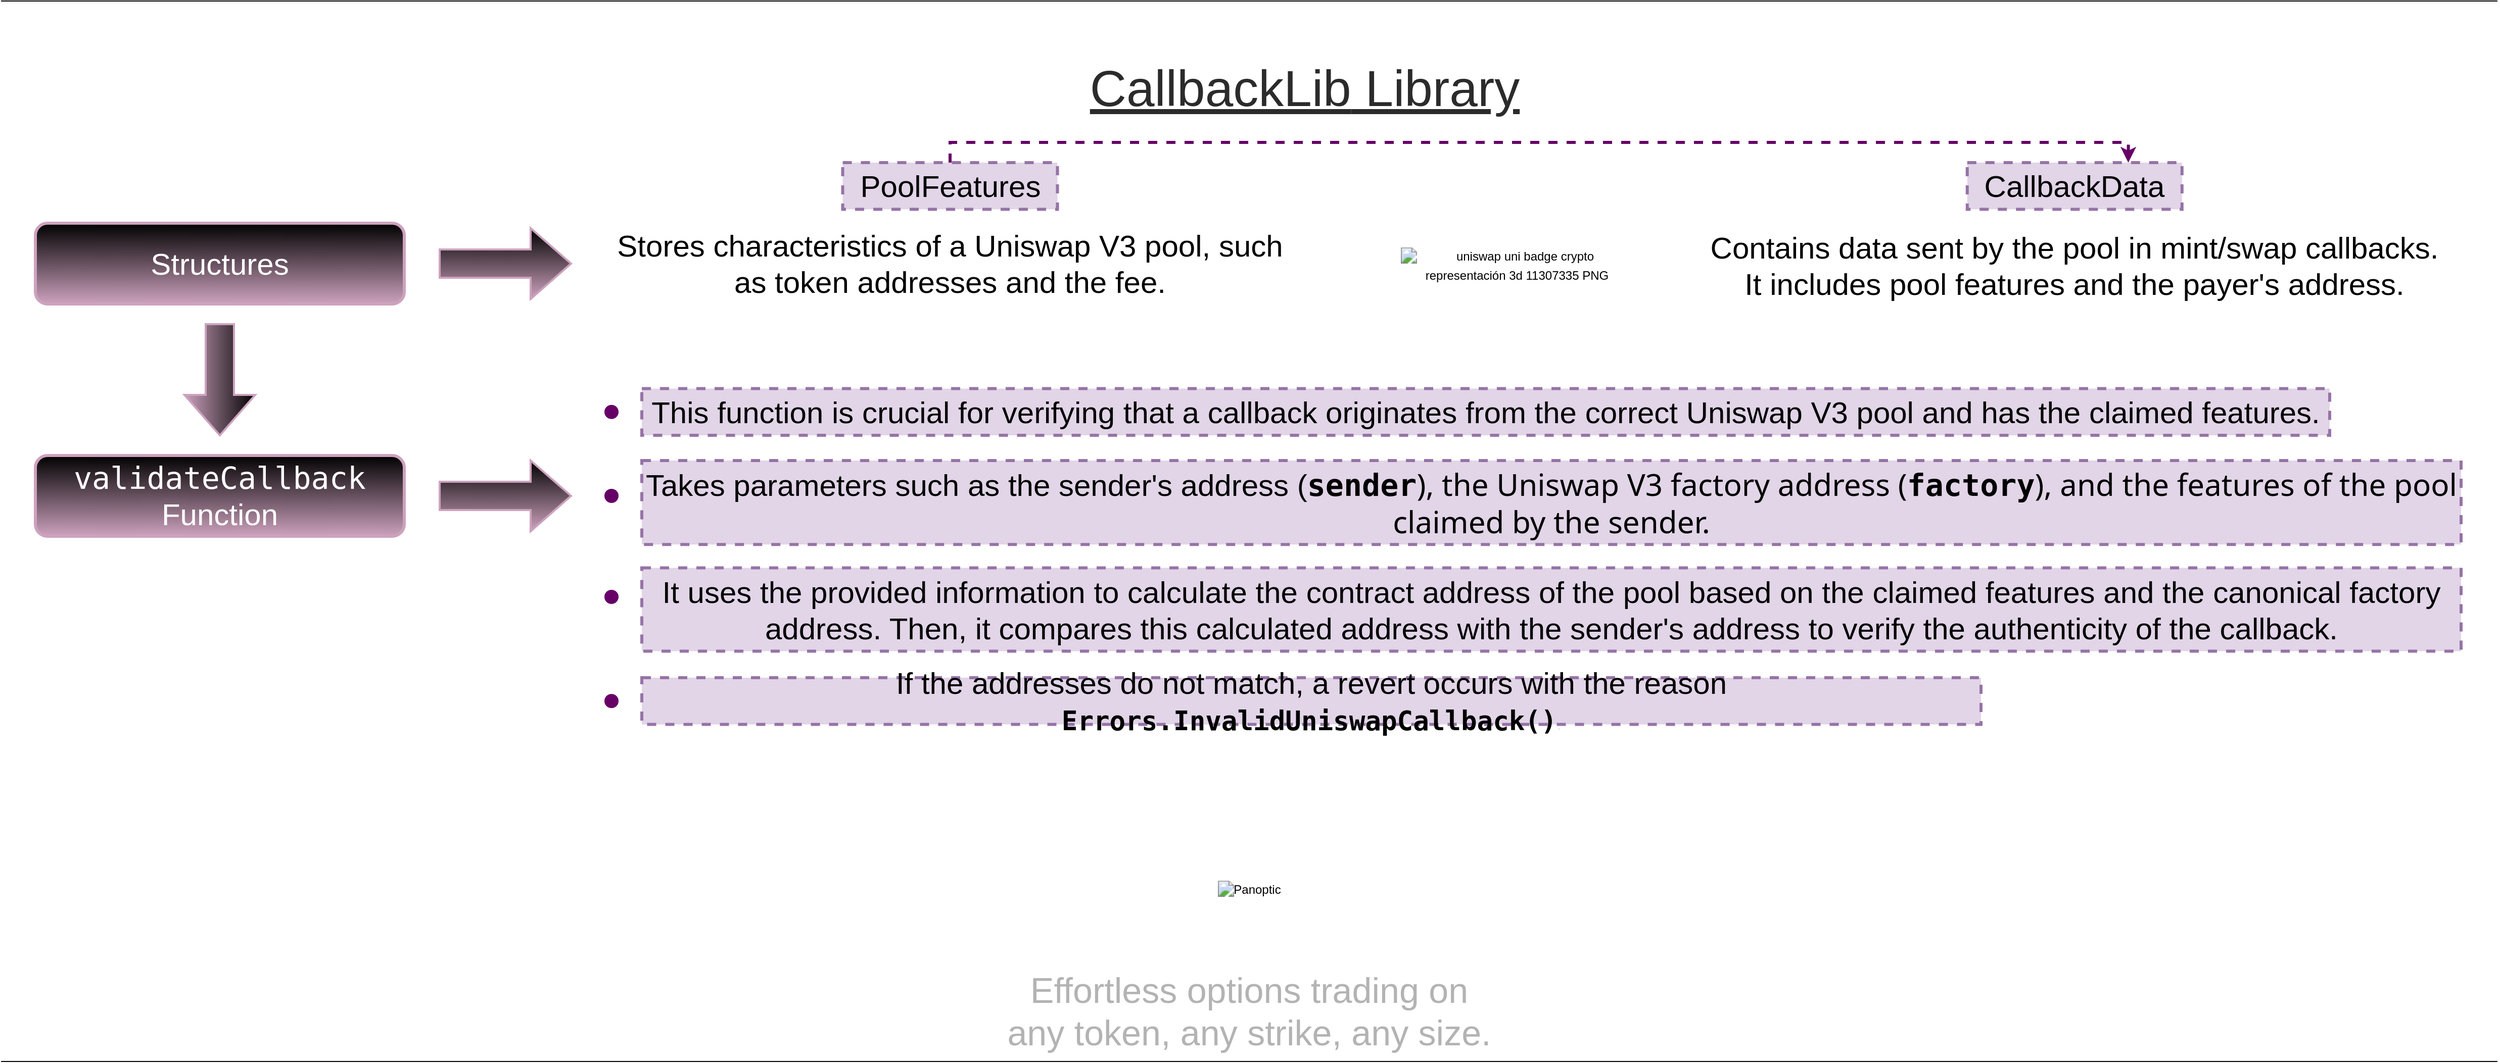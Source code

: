 <mxfile version="22.1.4" type="github">
  <diagram name="Página-1" id="RUMpiztHQp5-wmgeoceu">
    <mxGraphModel dx="3353" dy="1447" grid="1" gridSize="10" guides="1" tooltips="1" connect="1" arrows="1" fold="1" page="1" pageScale="1" pageWidth="827" pageHeight="1169" math="0" shadow="0">
      <root>
        <mxCell id="0" />
        <mxCell id="1" parent="0" />
        <mxCell id="-5qn54PH58xvQLjcYl3t-2" value="&lt;div style=&quot;&quot;&gt;&lt;div style=&quot;line-height: 19px;&quot;&gt;&lt;img alt=&quot;Panoptic&quot; src=&quot;https://code4rena.com/_next/image?url=https%3A%2F%2Fstorage.googleapis.com%2Fcdn-c4-uploads-v0%2Fuploads%2Fve7mSg8Pcp2.0&amp;amp;w=256&amp;amp;q=75&quot;&gt;&lt;br&gt;&lt;/div&gt;&lt;/div&gt;" style="text;html=1;strokeColor=none;fillColor=none;align=center;verticalAlign=middle;whiteSpace=wrap;rounded=0;" vertex="1" parent="1">
          <mxGeometry x="1111" y="790.0" width="260" height="260" as="geometry" />
        </mxCell>
        <mxCell id="-5qn54PH58xvQLjcYl3t-3" value="&lt;font color=&quot;#b3b3b3&quot; style=&quot;font-size: 35px;&quot;&gt;Effortless options trading on any token, any strike, any size.&lt;/font&gt;" style="text;html=1;strokeColor=none;fillColor=none;align=center;verticalAlign=middle;whiteSpace=wrap;rounded=0;fontSize=11;fontFamily=Helvetica;fontColor=default;" vertex="1" parent="1">
          <mxGeometry x="999" y="1000" width="484" height="80" as="geometry" />
        </mxCell>
        <mxCell id="-5qn54PH58xvQLjcYl3t-4" value="&lt;font style=&quot;font-size: 30px;&quot;&gt;Structures&lt;/font&gt;" style="text;html=1;strokeColor=#CDA2BE;fillColor=#000000;align=center;verticalAlign=middle;whiteSpace=wrap;rounded=1;gradientColor=#CDA2BE;strokeWidth=3;perimeterSpacing=2;shadow=0;dashed=0;fontColor=#FFFFFF;" vertex="1" parent="1">
          <mxGeometry x="40" y="260" width="365" height="80" as="geometry" />
        </mxCell>
        <mxCell id="-5qn54PH58xvQLjcYl3t-5" value="" style="html=1;shadow=0;dashed=0;align=center;verticalAlign=middle;shape=mxgraph.arrows2.arrow;dy=0.6;dx=40;direction=east;notch=0;rounded=1;fontFamily=Helvetica;fontSize=12;fontColor=#FFFFFF;fillColor=#000000;gradientColor=#CDA2BE;strokeColor=#CDA2BE;strokeWidth=2;" vertex="1" parent="1">
          <mxGeometry x="440" y="265" width="130" height="70" as="geometry" />
        </mxCell>
        <mxCell id="-5qn54PH58xvQLjcYl3t-11" value="&lt;font style=&quot;&quot;&gt;&lt;font style=&quot;font-size: 50px;&quot;&gt;&lt;u&gt;CallbackLib&lt;/u&gt;&lt;/font&gt;&lt;font size=&quot;1&quot; style=&quot;&quot;&gt;&lt;u style=&quot;font-size: 50px;&quot;&gt;&amp;nbsp;Library&lt;/u&gt;&lt;/font&gt;&lt;br&gt;&lt;/font&gt;" style="text;html=1;strokeColor=none;fillColor=none;align=center;verticalAlign=middle;whiteSpace=wrap;rounded=0;fontColor=#2B2B2B;" vertex="1" parent="1">
          <mxGeometry x="1102.75" y="91.25" width="385.5" height="70" as="geometry" />
        </mxCell>
        <mxCell id="-5qn54PH58xvQLjcYl3t-22" value="" style="html=1;shadow=0;dashed=0;align=center;verticalAlign=middle;shape=mxgraph.arrows2.arrow;dy=0.6;dx=40;direction=south;notch=0;rounded=1;fontFamily=Helvetica;fontSize=12;fontColor=#FFFFFF;fillColor=#000000;gradientColor=#CDA2BE;strokeColor=#CDA2BE;strokeWidth=2;" vertex="1" parent="1">
          <mxGeometry x="187.5" y="360" width="70" height="110" as="geometry" />
        </mxCell>
        <mxCell id="-5qn54PH58xvQLjcYl3t-23" value="&lt;font style=&quot;font-size: 30px;&quot;&gt;&lt;code style=&quot;border: 0px solid rgb(217, 217, 227); box-sizing: border-box; --tw-border-spacing-x: 0; --tw-border-spacing-y: 0; --tw-translate-x: 0; --tw-translate-y: 0; --tw-rotate: 0; --tw-skew-x: 0; --tw-skew-y: 0; --tw-scale-x: 1; --tw-scale-y: 1; --tw-pan-x: ; --tw-pan-y: ; --tw-pinch-zoom: ; --tw-scroll-snap-strictness: proximity; --tw-gradient-from-position: ; --tw-gradient-via-position: ; --tw-gradient-to-position: ; --tw-ordinal: ; --tw-slashed-zero: ; --tw-numeric-figure: ; --tw-numeric-spacing: ; --tw-numeric-fraction: ; --tw-ring-inset: ; --tw-ring-offset-width: 0px; --tw-ring-offset-color: #fff; --tw-ring-color: rgba(69,89,164,.5); --tw-ring-offset-shadow: 0 0 transparent; --tw-ring-shadow: 0 0 transparent; --tw-shadow: 0 0 transparent; --tw-shadow-colored: 0 0 transparent; --tw-blur: ; --tw-brightness: ; --tw-contrast: ; --tw-grayscale: ; --tw-hue-rotate: ; --tw-invert: ; --tw-saturate: ; --tw-sepia: ; --tw-drop-shadow: ; --tw-backdrop-blur: ; --tw-backdrop-brightness: ; --tw-backdrop-contrast: ; --tw-backdrop-grayscale: ; --tw-backdrop-hue-rotate: ; --tw-backdrop-invert: ; --tw-backdrop-opacity: ; --tw-backdrop-saturate: ; --tw-backdrop-sepia: ; color: var(--tw-prose-code); font-family: &amp;quot;Söhne Mono&amp;quot;, Monaco, &amp;quot;Andale Mono&amp;quot;, &amp;quot;Ubuntu Mono&amp;quot;, monospace !important;&quot;&gt;validateCallback&lt;/code&gt; Function&lt;/font&gt;" style="text;html=1;strokeColor=#CDA2BE;fillColor=#000000;align=center;verticalAlign=middle;whiteSpace=wrap;rounded=1;gradientColor=#CDA2BE;strokeWidth=3;perimeterSpacing=2;shadow=0;dashed=0;fontColor=#FFFFFF;" vertex="1" parent="1">
          <mxGeometry x="40" y="490" width="365" height="80" as="geometry" />
        </mxCell>
        <mxCell id="-5qn54PH58xvQLjcYl3t-107" value="" style="endArrow=none;html=1;rounded=0;" edge="1" parent="1">
          <mxGeometry relative="1" as="geometry">
            <mxPoint x="6" y="1090" as="sourcePoint" />
            <mxPoint x="2476" y="1090" as="targetPoint" />
          </mxGeometry>
        </mxCell>
        <mxCell id="-5qn54PH58xvQLjcYl3t-108" value="" style="resizable=0;html=1;whiteSpace=wrap;align=right;verticalAlign=bottom;" connectable="0" vertex="1" parent="-5qn54PH58xvQLjcYl3t-107">
          <mxGeometry x="1" relative="1" as="geometry" />
        </mxCell>
        <mxCell id="-5qn54PH58xvQLjcYl3t-109" value="" style="endArrow=none;html=1;rounded=0;" edge="1" parent="1">
          <mxGeometry relative="1" as="geometry">
            <mxPoint x="6" y="40" as="sourcePoint" />
            <mxPoint x="2476" y="40" as="targetPoint" />
          </mxGeometry>
        </mxCell>
        <mxCell id="-5qn54PH58xvQLjcYl3t-110" value="" style="resizable=0;html=1;whiteSpace=wrap;align=right;verticalAlign=bottom;" connectable="0" vertex="1" parent="-5qn54PH58xvQLjcYl3t-109">
          <mxGeometry x="1" relative="1" as="geometry" />
        </mxCell>
        <mxCell id="-5qn54PH58xvQLjcYl3t-184" value="" style="html=1;shadow=0;dashed=0;align=center;verticalAlign=middle;shape=mxgraph.arrows2.arrow;dy=0.6;dx=40;direction=east;notch=0;rounded=1;fontFamily=Helvetica;fontSize=12;fontColor=#FFFFFF;fillColor=#000000;gradientColor=#CDA2BE;strokeColor=#CDA2BE;strokeWidth=2;" vertex="1" parent="1">
          <mxGeometry x="440" y="495" width="130" height="70" as="geometry" />
        </mxCell>
        <mxCell id="-5qn54PH58xvQLjcYl3t-335" style="edgeStyle=orthogonalEdgeStyle;shape=connector;rounded=0;orthogonalLoop=1;jettySize=auto;html=1;exitX=0.5;exitY=0;exitDx=0;exitDy=0;entryX=0.75;entryY=0;entryDx=0;entryDy=0;dashed=1;labelBackgroundColor=default;strokeColor=#660066;strokeWidth=3;align=center;verticalAlign=middle;fontFamily=Helvetica;fontSize=11;fontColor=default;endArrow=classic;" edge="1" parent="1" source="-5qn54PH58xvQLjcYl3t-327" target="-5qn54PH58xvQLjcYl3t-334">
          <mxGeometry relative="1" as="geometry" />
        </mxCell>
        <mxCell id="-5qn54PH58xvQLjcYl3t-327" value="&lt;div style=&quot;&quot;&gt;&lt;font style=&quot;font-size: 30px;&quot;&gt;PoolFeatures&lt;/font&gt;&lt;br&gt;&lt;/div&gt;" style="rounded=0;whiteSpace=wrap;html=1;fontFamily=Helvetica;fontSize=11;fontColor=default;gradientColor=none;fillColor=#e1d5e7;align=center;dashed=1;strokeWidth=3;strokeColor=#9673a6;" vertex="1" parent="1">
          <mxGeometry x="838.75" y="200" width="212.5" height="46.25" as="geometry" />
        </mxCell>
        <mxCell id="-5qn54PH58xvQLjcYl3t-328" value="&lt;font style=&quot;font-size: 30px;&quot;&gt; Stores characteristics of a Uniswap V3 pool, such as token addresses and the fee.&lt;/font&gt;" style="text;html=1;strokeColor=none;fillColor=none;align=center;verticalAlign=middle;whiteSpace=wrap;rounded=0;fontSize=11;fontFamily=Helvetica;fontColor=default;" vertex="1" parent="1">
          <mxGeometry x="600" y="263.13" width="690" height="73.75" as="geometry" />
        </mxCell>
        <mxCell id="-5qn54PH58xvQLjcYl3t-331" value="&lt;div style=&quot;&quot;&gt;&lt;div style=&quot;line-height: 19px;&quot;&gt;&lt;img alt=&quot;uniswap uni badge crypto representación 3d 11307335 PNG&quot; src=&quot;https://encrypted-tbn0.gstatic.com/images?q=tbn:ANd9GcQ77WE0rpAjfZCjhLa6TuU0qRQ0nA-MUutSQA&amp;amp;usqp=CAU&quot;&gt;&lt;br&gt;&lt;/div&gt;&lt;/div&gt;" style="text;html=1;strokeColor=none;fillColor=none;align=center;verticalAlign=middle;whiteSpace=wrap;rounded=0;" vertex="1" parent="1">
          <mxGeometry x="1390" y="191.88" width="231.5" height="220" as="geometry" />
        </mxCell>
        <mxCell id="-5qn54PH58xvQLjcYl3t-333" value="&lt;font style=&quot;font-size: 30px;&quot;&gt;Contains data sent by the pool in mint/swap callbacks. It includes pool features and the payer&#39;s address.&lt;/font&gt;" style="text;html=1;strokeColor=none;fillColor=none;align=center;verticalAlign=middle;whiteSpace=wrap;rounded=0;fontSize=11;fontFamily=Helvetica;fontColor=default;" vertex="1" parent="1">
          <mxGeometry x="1690" y="265" width="735.25" height="73.75" as="geometry" />
        </mxCell>
        <mxCell id="-5qn54PH58xvQLjcYl3t-334" value="&lt;div style=&quot;&quot;&gt;&lt;font style=&quot;font-size: 30px;&quot;&gt;CallbackData&lt;/font&gt;&lt;br&gt;&lt;/div&gt;" style="rounded=0;whiteSpace=wrap;html=1;fontFamily=Helvetica;fontSize=11;fontColor=default;gradientColor=none;fillColor=#e1d5e7;align=center;dashed=1;strokeWidth=3;strokeColor=#9673a6;" vertex="1" parent="1">
          <mxGeometry x="1951.38" y="200" width="212.5" height="46.25" as="geometry" />
        </mxCell>
        <mxCell id="-5qn54PH58xvQLjcYl3t-337" value="&lt;div style=&quot;&quot;&gt;&lt;font style=&quot;font-size: 30px;&quot;&gt;This function is crucial for verifying that a callback originates from the correct Uniswap V3 pool and has the claimed features.&lt;/font&gt;&lt;br&gt;&lt;/div&gt;" style="rounded=0;whiteSpace=wrap;html=1;fontFamily=Helvetica;fontSize=11;fontColor=default;gradientColor=none;fillColor=#e1d5e7;align=center;dashed=1;strokeWidth=3;strokeColor=#9673a6;" vertex="1" parent="1">
          <mxGeometry x="640" y="423.76" width="1670" height="46.25" as="geometry" />
        </mxCell>
        <mxCell id="-5qn54PH58xvQLjcYl3t-338" value="" style="shape=waypoint;sketch=0;fillStyle=solid;size=6;pointerEvents=1;points=[];fillColor=none;resizable=0;rotatable=0;perimeter=centerPerimeter;snapToPoint=1;rounded=0;dashed=1;strokeColor=#660066;strokeWidth=5;align=center;verticalAlign=middle;fontFamily=Helvetica;fontSize=11;fontColor=default;html=1;" vertex="1" parent="1">
          <mxGeometry x="600" y="436.88" width="20" height="20" as="geometry" />
        </mxCell>
        <mxCell id="-5qn54PH58xvQLjcYl3t-339" value="" style="shape=waypoint;sketch=0;fillStyle=solid;size=6;pointerEvents=1;points=[];fillColor=none;resizable=0;rotatable=0;perimeter=centerPerimeter;snapToPoint=1;rounded=0;dashed=1;strokeColor=#660066;strokeWidth=5;align=center;verticalAlign=middle;fontFamily=Helvetica;fontSize=11;fontColor=default;html=1;" vertex="1" parent="1">
          <mxGeometry x="600" y="520" width="20" height="20" as="geometry" />
        </mxCell>
        <mxCell id="-5qn54PH58xvQLjcYl3t-340" value="&lt;div style=&quot;font-size: 30px;&quot;&gt;Takes parameters such as the sender&#39;s address (&lt;code style=&quot;border: 0px solid rgb(217, 217, 227); box-sizing: border-box; --tw-border-spacing-x: 0; --tw-border-spacing-y: 0; --tw-translate-x: 0; --tw-translate-y: 0; --tw-rotate: 0; --tw-skew-x: 0; --tw-skew-y: 0; --tw-scale-x: 1; --tw-scale-y: 1; --tw-pan-x: ; --tw-pan-y: ; --tw-pinch-zoom: ; --tw-scroll-snap-strictness: proximity; --tw-gradient-from-position: ; --tw-gradient-via-position: ; --tw-gradient-to-position: ; --tw-ordinal: ; --tw-slashed-zero: ; --tw-numeric-figure: ; --tw-numeric-spacing: ; --tw-numeric-fraction: ; --tw-ring-inset: ; --tw-ring-offset-width: 0px; --tw-ring-offset-color: #fff; --tw-ring-color: rgba(69,89,164,.5); --tw-ring-offset-shadow: 0 0 transparent; --tw-ring-shadow: 0 0 transparent; --tw-shadow: 0 0 transparent; --tw-shadow-colored: 0 0 transparent; --tw-blur: ; --tw-brightness: ; --tw-contrast: ; --tw-grayscale: ; --tw-hue-rotate: ; --tw-invert: ; --tw-saturate: ; --tw-sepia: ; --tw-drop-shadow: ; --tw-backdrop-blur: ; --tw-backdrop-brightness: ; --tw-backdrop-contrast: ; --tw-backdrop-grayscale: ; --tw-backdrop-hue-rotate: ; --tw-backdrop-invert: ; --tw-backdrop-opacity: ; --tw-backdrop-saturate: ; --tw-backdrop-sepia: ; font-weight: 600; text-align: left; font-family: &amp;quot;Söhne Mono&amp;quot;, Monaco, &amp;quot;Andale Mono&amp;quot;, &amp;quot;Ubuntu Mono&amp;quot;, monospace !important;&quot;&gt;sender&lt;/code&gt;&lt;span style=&quot;font-family: Söhne, ui-sans-serif, system-ui, -apple-system, &amp;quot;Segoe UI&amp;quot;, Roboto, Ubuntu, Cantarell, &amp;quot;Noto Sans&amp;quot;, sans-serif, &amp;quot;Helvetica Neue&amp;quot;, Arial, &amp;quot;Apple Color Emoji&amp;quot;, &amp;quot;Segoe UI Emoji&amp;quot;, &amp;quot;Segoe UI Symbol&amp;quot;, &amp;quot;Noto Color Emoji&amp;quot;; text-align: left;&quot;&gt;), the Uniswap V3 factory address (&lt;/span&gt;&lt;code style=&quot;border: 0px solid rgb(217, 217, 227); box-sizing: border-box; --tw-border-spacing-x: 0; --tw-border-spacing-y: 0; --tw-translate-x: 0; --tw-translate-y: 0; --tw-rotate: 0; --tw-skew-x: 0; --tw-skew-y: 0; --tw-scale-x: 1; --tw-scale-y: 1; --tw-pan-x: ; --tw-pan-y: ; --tw-pinch-zoom: ; --tw-scroll-snap-strictness: proximity; --tw-gradient-from-position: ; --tw-gradient-via-position: ; --tw-gradient-to-position: ; --tw-ordinal: ; --tw-slashed-zero: ; --tw-numeric-figure: ; --tw-numeric-spacing: ; --tw-numeric-fraction: ; --tw-ring-inset: ; --tw-ring-offset-width: 0px; --tw-ring-offset-color: #fff; --tw-ring-color: rgba(69,89,164,.5); --tw-ring-offset-shadow: 0 0 transparent; --tw-ring-shadow: 0 0 transparent; --tw-shadow: 0 0 transparent; --tw-shadow-colored: 0 0 transparent; --tw-blur: ; --tw-brightness: ; --tw-contrast: ; --tw-grayscale: ; --tw-hue-rotate: ; --tw-invert: ; --tw-saturate: ; --tw-sepia: ; --tw-drop-shadow: ; --tw-backdrop-blur: ; --tw-backdrop-brightness: ; --tw-backdrop-contrast: ; --tw-backdrop-grayscale: ; --tw-backdrop-hue-rotate: ; --tw-backdrop-invert: ; --tw-backdrop-opacity: ; --tw-backdrop-saturate: ; --tw-backdrop-sepia: ; font-weight: 600; text-align: left; font-family: &amp;quot;Söhne Mono&amp;quot;, Monaco, &amp;quot;Andale Mono&amp;quot;, &amp;quot;Ubuntu Mono&amp;quot;, monospace !important;&quot;&gt;factory&lt;/code&gt;&lt;span style=&quot;font-family: Söhne, ui-sans-serif, system-ui, -apple-system, &amp;quot;Segoe UI&amp;quot;, Roboto, Ubuntu, Cantarell, &amp;quot;Noto Sans&amp;quot;, sans-serif, &amp;quot;Helvetica Neue&amp;quot;, Arial, &amp;quot;Apple Color Emoji&amp;quot;, &amp;quot;Segoe UI Emoji&amp;quot;, &amp;quot;Segoe UI Symbol&amp;quot;, &amp;quot;Noto Color Emoji&amp;quot;; text-align: left;&quot;&gt;), and the features of the pool claimed by the sender.&lt;/span&gt;&lt;br&gt;&lt;/div&gt;" style="rounded=0;whiteSpace=wrap;html=1;fontFamily=Helvetica;fontSize=11;fontColor=default;gradientColor=none;fillColor=#e1d5e7;align=center;dashed=1;strokeWidth=3;strokeColor=#9673a6;" vertex="1" parent="1">
          <mxGeometry x="640" y="495" width="1800" height="83.12" as="geometry" />
        </mxCell>
        <mxCell id="-5qn54PH58xvQLjcYl3t-341" value="" style="shape=waypoint;sketch=0;fillStyle=solid;size=6;pointerEvents=1;points=[];fillColor=none;resizable=0;rotatable=0;perimeter=centerPerimeter;snapToPoint=1;rounded=0;dashed=1;strokeColor=#660066;strokeWidth=5;align=center;verticalAlign=middle;fontFamily=Helvetica;fontSize=11;fontColor=default;html=1;" vertex="1" parent="1">
          <mxGeometry x="600" y="620" width="20" height="20" as="geometry" />
        </mxCell>
        <mxCell id="-5qn54PH58xvQLjcYl3t-342" value="&lt;div style=&quot;&quot;&gt;&lt;font style=&quot;font-size: 30px;&quot;&gt;It uses the provided information to calculate the contract address of the pool based on the claimed features and the canonical factory address. Then, it compares this calculated address with the sender&#39;s address to verify the authenticity of the callback.&lt;/font&gt;&lt;br&gt;&lt;/div&gt;" style="rounded=0;whiteSpace=wrap;html=1;fontFamily=Helvetica;fontSize=11;fontColor=default;gradientColor=none;fillColor=#e1d5e7;align=center;dashed=1;strokeWidth=3;strokeColor=#9673a6;" vertex="1" parent="1">
          <mxGeometry x="640" y="601.25" width="1800" height="82.5" as="geometry" />
        </mxCell>
        <mxCell id="-5qn54PH58xvQLjcYl3t-344" value="" style="shape=waypoint;sketch=0;fillStyle=solid;size=6;pointerEvents=1;points=[];fillColor=none;resizable=0;rotatable=0;perimeter=centerPerimeter;snapToPoint=1;rounded=0;dashed=1;strokeColor=#660066;strokeWidth=5;align=center;verticalAlign=middle;fontFamily=Helvetica;fontSize=11;fontColor=default;html=1;" vertex="1" parent="1">
          <mxGeometry x="600" y="723.13" width="20" height="20" as="geometry" />
        </mxCell>
        <mxCell id="-5qn54PH58xvQLjcYl3t-345" value="&lt;div style=&quot;font-size: 30px;&quot;&gt;If the addresses do not match, a revert occurs with the reason &lt;code style=&quot;border: 0px solid rgb(217, 217, 227); box-sizing: border-box; --tw-border-spacing-x: 0; --tw-border-spacing-y: 0; --tw-translate-x: 0; --tw-translate-y: 0; --tw-rotate: 0; --tw-skew-x: 0; --tw-skew-y: 0; --tw-scale-x: 1; --tw-scale-y: 1; --tw-pan-x: ; --tw-pan-y: ; --tw-pinch-zoom: ; --tw-scroll-snap-strictness: proximity; --tw-gradient-from-position: ; --tw-gradient-via-position: ; --tw-gradient-to-position: ; --tw-ordinal: ; --tw-slashed-zero: ; --tw-numeric-figure: ; --tw-numeric-spacing: ; --tw-numeric-fraction: ; --tw-ring-inset: ; --tw-ring-offset-width: 0px; --tw-ring-offset-color: #fff; --tw-ring-color: rgba(69,89,164,.5); --tw-ring-offset-shadow: 0 0 transparent; --tw-ring-shadow: 0 0 transparent; --tw-shadow: 0 0 transparent; --tw-shadow-colored: 0 0 transparent; --tw-blur: ; --tw-brightness: ; --tw-contrast: ; --tw-grayscale: ; --tw-hue-rotate: ; --tw-invert: ; --tw-saturate: ; --tw-sepia: ; --tw-drop-shadow: ; --tw-backdrop-blur: ; --tw-backdrop-brightness: ; --tw-backdrop-contrast: ; --tw-backdrop-grayscale: ; --tw-backdrop-hue-rotate: ; --tw-backdrop-invert: ; --tw-backdrop-opacity: ; --tw-backdrop-saturate: ; --tw-backdrop-sepia: ; font-size: 0.875em; color: var(--tw-prose-code); font-weight: 600; text-align: left; font-family: &amp;quot;Söhne Mono&amp;quot;, Monaco, &amp;quot;Andale Mono&amp;quot;, &amp;quot;Ubuntu Mono&amp;quot;, monospace !important;&quot;&gt;Errors.InvalidUniswapCallback()&lt;/code&gt;&lt;span style=&quot;color: rgb(236, 236, 241); font-family: Söhne, ui-sans-serif, system-ui, -apple-system, &amp;quot;Segoe UI&amp;quot;, Roboto, Ubuntu, Cantarell, &amp;quot;Noto Sans&amp;quot;, sans-serif, &amp;quot;Helvetica Neue&amp;quot;, Arial, &amp;quot;Apple Color Emoji&amp;quot;, &amp;quot;Segoe UI Emoji&amp;quot;, &amp;quot;Segoe UI Symbol&amp;quot;, &amp;quot;Noto Color Emoji&amp;quot;; font-size: 16px; text-align: left;&quot;&gt;.&lt;/span&gt;&lt;br&gt;&lt;/div&gt;" style="rounded=0;whiteSpace=wrap;html=1;fontFamily=Helvetica;fontSize=11;fontColor=default;gradientColor=none;fillColor=#e1d5e7;align=center;dashed=1;strokeWidth=3;strokeColor=#9673a6;" vertex="1" parent="1">
          <mxGeometry x="640" y="710.01" width="1325" height="46.25" as="geometry" />
        </mxCell>
      </root>
    </mxGraphModel>
  </diagram>
</mxfile>
